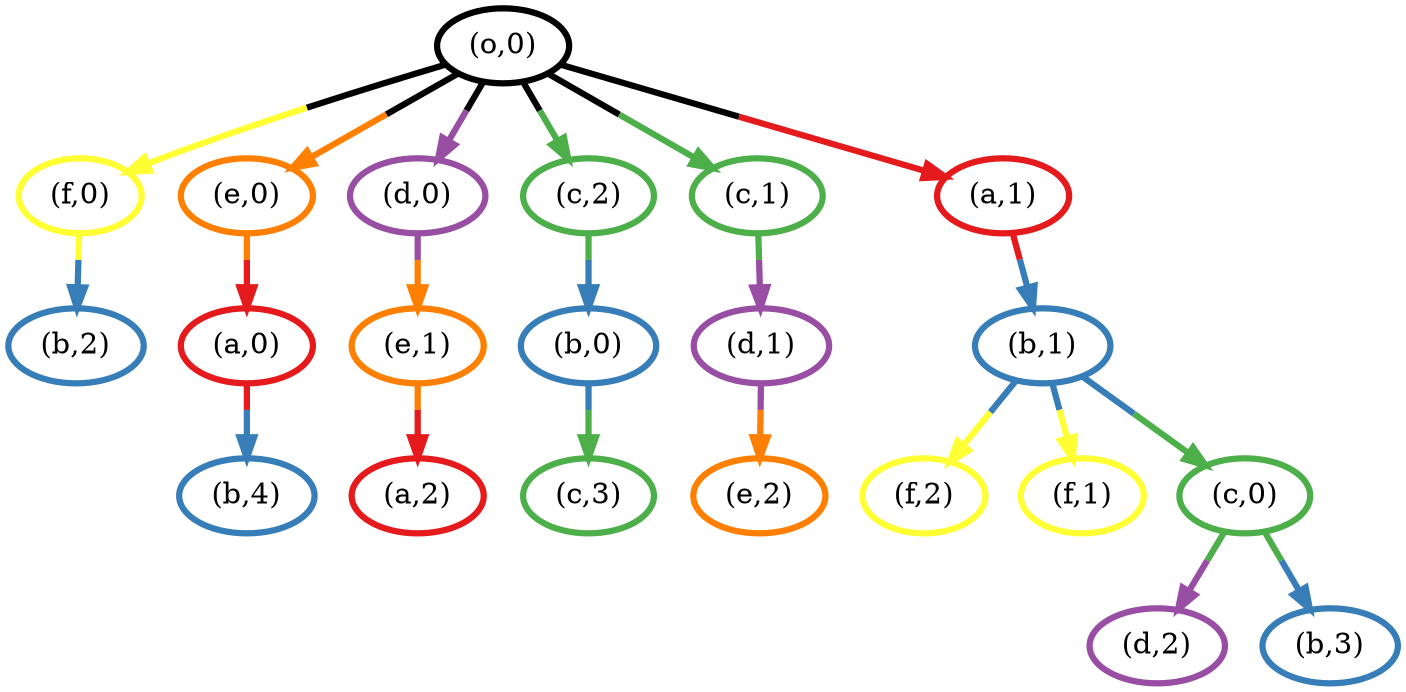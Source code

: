 digraph G {
	21 [penwidth=3,colorscheme=set19,color=-1194947521,label="(o,0)"]
	20 [penwidth=3,colorscheme=set19,color=2,label="(b,2)"]
	19 [penwidth=3,colorscheme=set19,color=6,label="(f,0)"]
	18 [penwidth=3,colorscheme=set19,color=1,label="(a,2)"]
	17 [penwidth=3,colorscheme=set19,color=5,label="(e,0)"]
	16 [penwidth=3,colorscheme=set19,color=5,label="(e,2)"]
	15 [penwidth=3,colorscheme=set19,color=5,label="(e,1)"]
	14 [penwidth=3,colorscheme=set19,color=4,label="(d,0)"]
	13 [penwidth=3,colorscheme=set19,color=3,label="(c,2)"]
	12 [penwidth=3,colorscheme=set19,color=4,label="(d,1)"]
	11 [penwidth=3,colorscheme=set19,color=3,label="(c,1)"]
	10 [penwidth=3,colorscheme=set19,color=4,label="(d,2)"]
	9 [penwidth=3,colorscheme=set19,color=2,label="(b,3)"]
	8 [penwidth=3,colorscheme=set19,color=6,label="(f,2)"]
	7 [penwidth=3,colorscheme=set19,color=6,label="(f,1)"]
	6 [penwidth=3,colorscheme=set19,color=3,label="(c,0)"]
	5 [penwidth=3,colorscheme=set19,color=3,label="(c,3)"]
	4 [penwidth=3,colorscheme=set19,color=2,label="(b,0)"]
	3 [penwidth=3,colorscheme=set19,color=2,label="(b,1)"]
	2 [penwidth=3,colorscheme=set19,color=1,label="(a,1)"]
	1 [penwidth=3,colorscheme=set19,color=2,label="(b,4)"]
	0 [penwidth=3,colorscheme=set19,color=1,label="(a,0)"]
	21 -> 19 [penwidth=3,colorscheme=set19,color="-1194947521;0.5:6"]
	21 -> 17 [penwidth=3,colorscheme=set19,color="-1194947521;0.5:5"]
	21 -> 14 [penwidth=3,colorscheme=set19,color="-1194947521;0.5:4"]
	21 -> 13 [penwidth=3,colorscheme=set19,color="-1194947521;0.5:3"]
	21 -> 11 [penwidth=3,colorscheme=set19,color="-1194947521;0.5:3"]
	21 -> 2 [penwidth=3,colorscheme=set19,color="-1194947521;0.5:1"]
	19 -> 20 [penwidth=3,colorscheme=set19,color="6;0.5:2"]
	17 -> 0 [penwidth=3,colorscheme=set19,color="5;0.5:1"]
	15 -> 18 [penwidth=3,colorscheme=set19,color="5;0.5:1"]
	14 -> 15 [penwidth=3,colorscheme=set19,color="4;0.5:5"]
	13 -> 4 [penwidth=3,colorscheme=set19,color="3;0.5:2"]
	12 -> 16 [penwidth=3,colorscheme=set19,color="4;0.5:5"]
	11 -> 12 [penwidth=3,colorscheme=set19,color="3;0.5:4"]
	6 -> 10 [penwidth=3,colorscheme=set19,color="3;0.5:4"]
	6 -> 9 [penwidth=3,colorscheme=set19,color="3;0.5:2"]
	4 -> 5 [penwidth=3,colorscheme=set19,color="2;0.5:3"]
	3 -> 8 [penwidth=3,colorscheme=set19,color="2;0.5:6"]
	3 -> 7 [penwidth=3,colorscheme=set19,color="2;0.5:6"]
	3 -> 6 [penwidth=3,colorscheme=set19,color="2;0.5:3"]
	2 -> 3 [penwidth=3,colorscheme=set19,color="1;0.5:2"]
	0 -> 1 [penwidth=3,colorscheme=set19,color="1;0.5:2"]
}